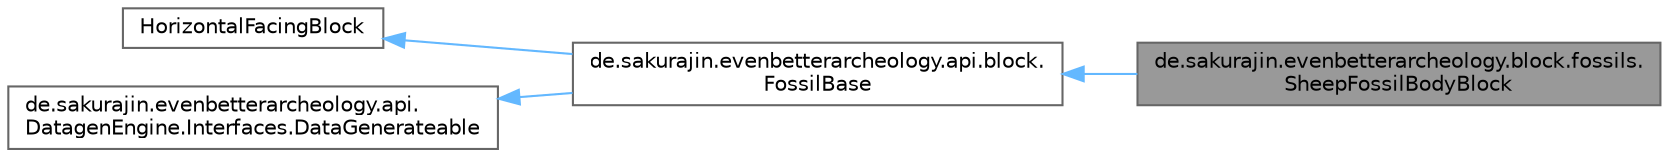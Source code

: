 digraph "de.sakurajin.evenbetterarcheology.block.fossils.SheepFossilBodyBlock"
{
 // LATEX_PDF_SIZE
  bgcolor="transparent";
  edge [fontname=Helvetica,fontsize=10,labelfontname=Helvetica,labelfontsize=10];
  node [fontname=Helvetica,fontsize=10,shape=box,height=0.2,width=0.4];
  rankdir="LR";
  Node1 [label="de.sakurajin.evenbetterarcheology.block.fossils.\lSheepFossilBodyBlock",height=0.2,width=0.4,color="gray40", fillcolor="grey60", style="filled", fontcolor="black",tooltip=" "];
  Node2 -> Node1 [dir="back",color="steelblue1",style="solid"];
  Node2 [label="de.sakurajin.evenbetterarcheology.api.block.\lFossilBase",height=0.2,width=0.4,color="gray40", fillcolor="white", style="filled",URL="$classde_1_1sakurajin_1_1evenbetterarcheology_1_1api_1_1block_1_1FossilBase.html",tooltip=" "];
  Node3 -> Node2 [dir="back",color="steelblue1",style="solid"];
  Node3 [label="HorizontalFacingBlock",height=0.2,width=0.4,color="gray40", fillcolor="white", style="filled",tooltip=" "];
  Node4 -> Node2 [dir="back",color="steelblue1",style="solid"];
  Node4 [label="de.sakurajin.evenbetterarcheology.api.\lDatagenEngine.Interfaces.DataGenerateable",height=0.2,width=0.4,color="gray40", fillcolor="white", style="filled",URL="$interfacede_1_1sakurajin_1_1evenbetterarcheology_1_1api_1_1DatagenEngine_1_1Interfaces_1_1DataGenerateable.html",tooltip=" "];
}
